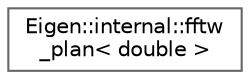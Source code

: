 digraph "类继承关系图"
{
 // LATEX_PDF_SIZE
  bgcolor="transparent";
  edge [fontname=Helvetica,fontsize=10,labelfontname=Helvetica,labelfontsize=10];
  node [fontname=Helvetica,fontsize=10,shape=box,height=0.2,width=0.4];
  rankdir="LR";
  Node0 [id="Node000000",label="Eigen::internal::fftw\l_plan\< double \>",height=0.2,width=0.4,color="grey40", fillcolor="white", style="filled",URL="$struct_eigen_1_1internal_1_1fftw__plan_3_01double_01_4.html",tooltip=" "];
}
